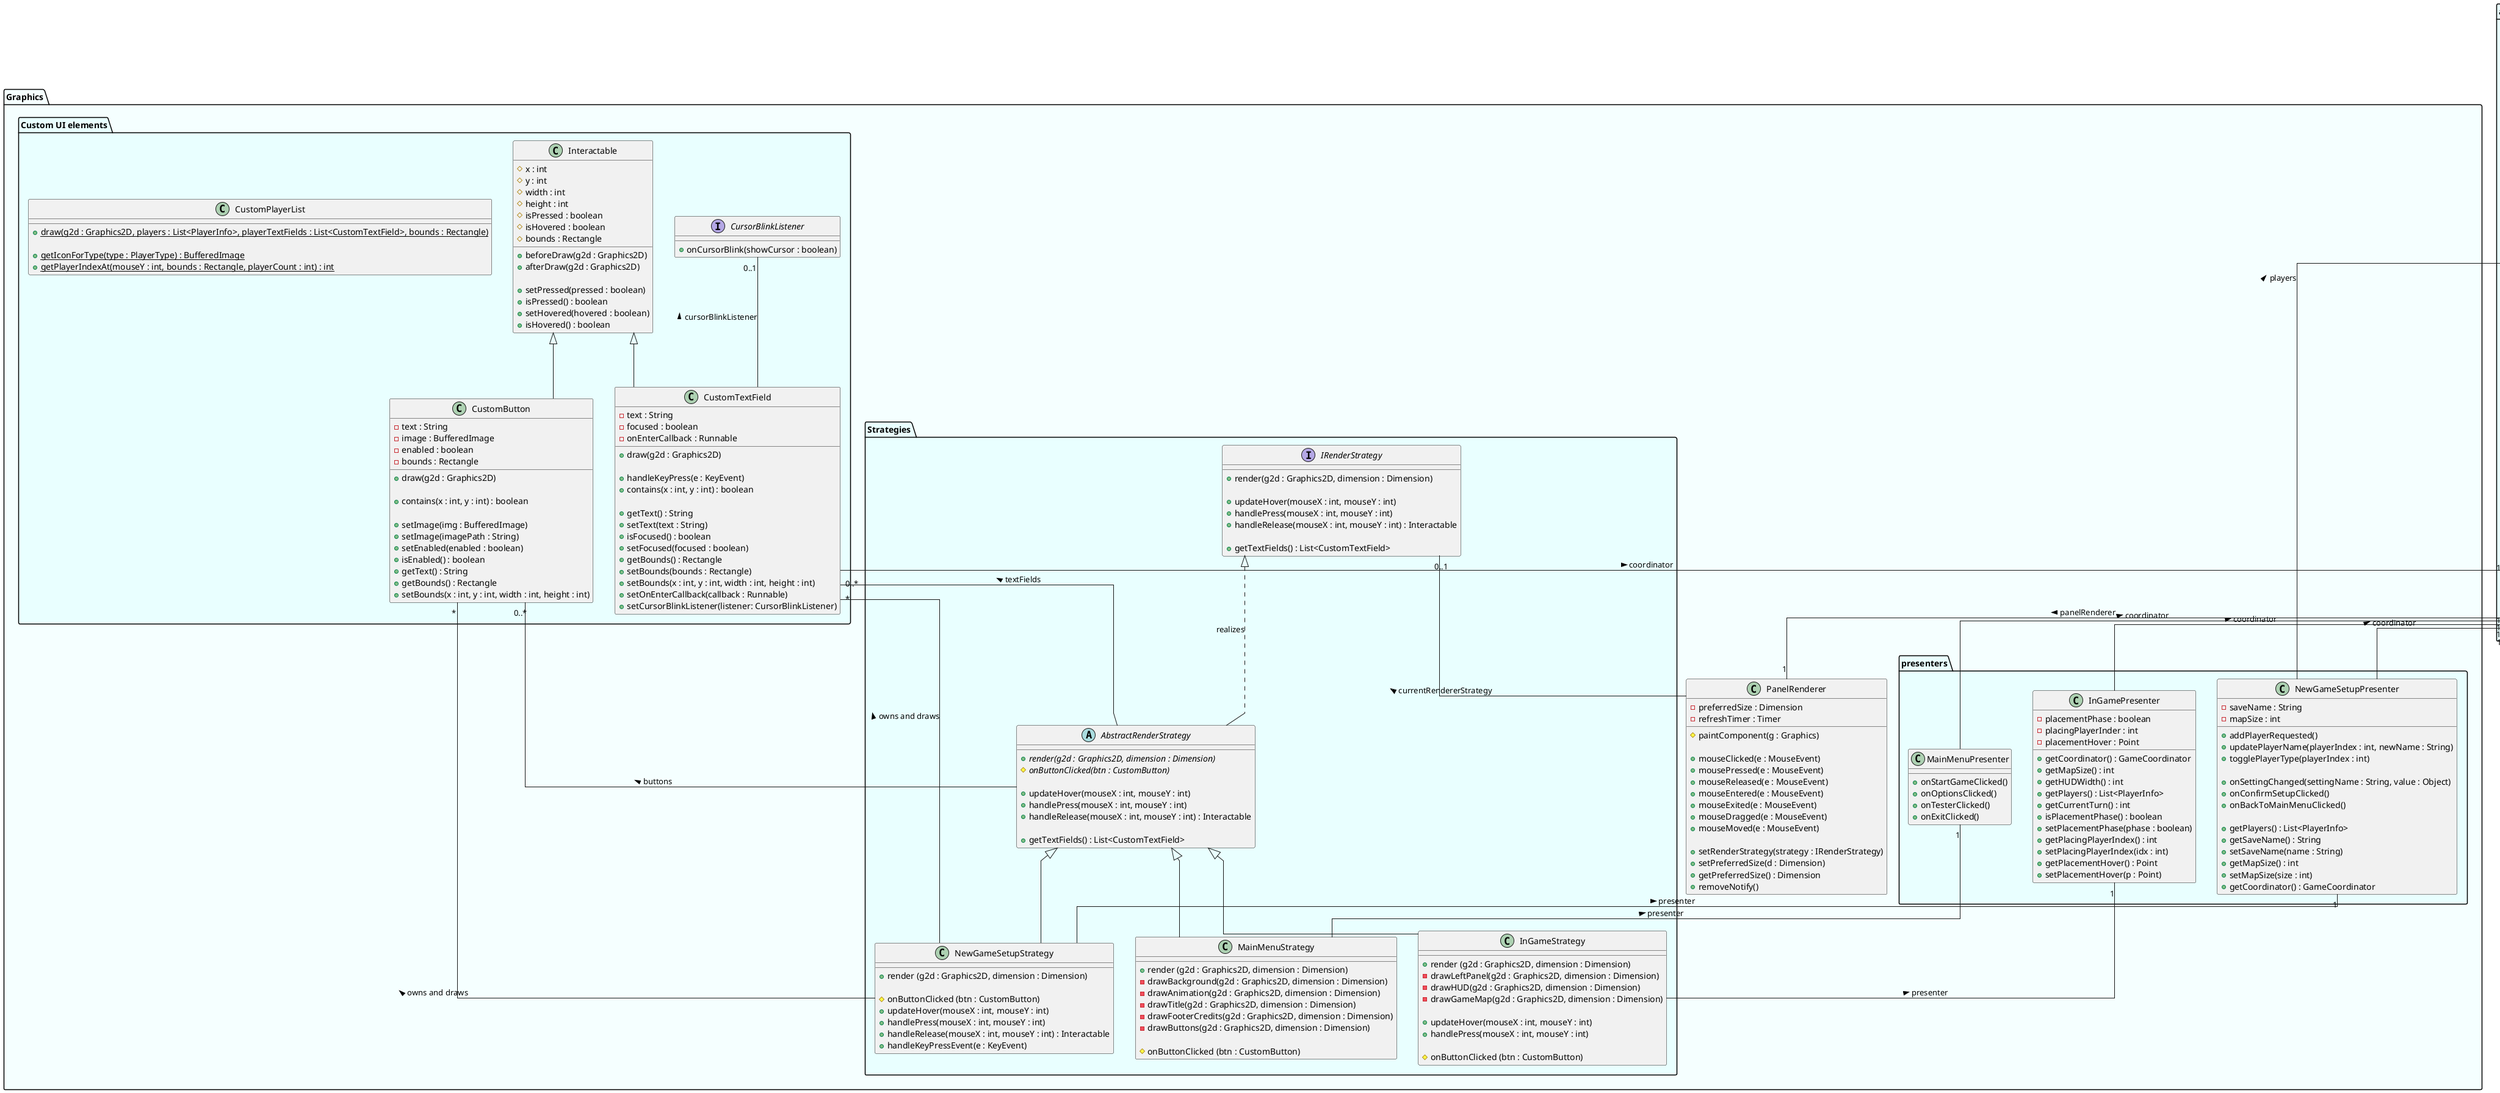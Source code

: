 @startuml

skinparam groupInheritance 3
skinparam linetype ortho

/'
Bizonyos részleteket mint pl. Interactable-nél az állapotváltozókat kihagytam
mivel az "túlságosan a részletekbe menne", elvesztené a class diagram jellegét,
ami az osztályok közötti viszonyokat mutatja meg, nem igazán azt, hogy mit hogyan
csinál egy adott osztály, mint például az állapot elmentést.
A getter-setter párosokhoz mindig tartozik egy mező vagy asszociáció. Ez azért is 
van, hogy ne is legyen az kérdés, hogy MIÉRT van ott az a getter v. getter-setter 
páros.
Bizonyos mezők mégis megmaradnak, mint x, y az Interactable-nál. Ez azért is van,
mivel segít az Interactable lényegének megértéséhez, ami egy UI widget 
("customUIElements") ősosztálya.

TL;DR hogy mi és mi nem kerül be az művészi kérdés. Igazándiból a fő 
kérdés az, hogy mennyire segít megérteni az osztályt az adott metódus,
mező.
'/
package app{
    struct PlayerInfo
    class GameCoordinator
}

package "Graphics" as graphics #f5ffff{
    package "Custom UI elements" as customUIElements #e9ffff {
        class Interactable{
            # x : int
            # y : int 
            # width : int
            # height : int 
            # isPressed : boolean
            # isHovered : boolean
            # bounds : Rectangle

            + beforeDraw(g2d : Graphics2D)
            + afterDraw(g2d : Graphics2D)

            + setPressed(pressed : boolean)
            + isPressed() : boolean
            + setHovered(hovered : boolean)
            + isHovered() : boolean
        }
        
        class CustomButton{
            - text : String
            - image : BufferedImage
            - enabled : boolean
            - bounds : Rectangle

            + draw(g2d : Graphics2D)

            + contains(x : int, y : int) : boolean

            + setImage(img : BufferedImage)
            + setImage(imagePath : String)
            + setEnabled(enabled : boolean)
            + isEnabled() : boolean
            + getText() : String
            + getBounds() : Rectangle
            + setBounds(x : int, y : int, width : int, height : int)
        }

        Interactable <|-- CustomButton

        interface CursorBlinkListener {
            + onCursorBlink(showCursor : boolean)
        }

        class CustomTextField{
            - text : String
            - focused : boolean
            - onEnterCallback : Runnable
            
            + draw(g2d : Graphics2D)

            + handleKeyPress(e : KeyEvent)
            + contains(x : int, y : int) : boolean

            + getText() : String
            + setText(text : String)
            + isFocused() : boolean
            + setFocused(focused : boolean)
            + getBounds() : Rectangle
            + setBounds(bounds : Rectangle)
            + setBounds(x : int, y : int, width : int, height : int)
            + setOnEnterCallback(callback : Runnable)
            + setCursorBlinkListener(listener: CursorBlinkListener)
        }

        Interactable <|-- CustomTextField
        CursorBlinkListener "0..1" -- CustomTextField : < cursorBlinkListener
        GameCoordinator "1" -- CustomTextField : < coordinator

        class CustomPlayerList {
            {static} + draw(g2d : Graphics2D, players : List<PlayerInfo>, playerTextFields : List<CustomTextField>, bounds : Rectangle)
            
            {static} + getIconForType(type : PlayerType) : BufferedImage
            {static} + getPlayerIndexAt(mouseY : int, bounds : Rectangle, playerCount : int) : int
        }
    }

    package presenters{
        class InGamePresenter
        class MainMenuPresenter
        class NewGameSetupPresenter
    }

    package "Strategies" as strategies #e9ffff {
        interface IRenderStrategy{
            + render(g2d : Graphics2D, dimension : Dimension)

            + updateHover(mouseX : int, mouseY : int)
            + handlePress(mouseX : int, mouseY : int)
            + handleRelease(mouseX : int, mouseY : int) : Interactable

            + getTextFields() : List<CustomTextField>
        }

        abstract class AbstractRenderStrategy {
            {abstract} + render(g2d : Graphics2D, dimension : Dimension)
            {abstract} # onButtonClicked(btn : CustomButton)

            + updateHover(mouseX : int, mouseY : int)
            + handlePress(mouseX : int, mouseY : int)
            + handleRelease(mouseX : int, mouseY : int) : Interactable

            + getTextFields() : List<CustomTextField>
        }

        IRenderStrategy <|.. AbstractRenderStrategy : realizes

        CustomButton "0..*" -- AbstractRenderStrategy : < buttons
        CustomTextField "0..*" -- AbstractRenderStrategy : < textFields

        class InGameStrategy {
            + render (g2d : Graphics2D, dimension : Dimension)
            - drawLeftPanel(g2d : Graphics2D, dimension : Dimension)
            - drawHUD(g2d : Graphics2D, dimension : Dimension)
            - drawGameMap(g2d : Graphics2D, dimension : Dimension)

            + updateHover(mouseX : int, mouseY : int)
            + handlePress(mouseX : int, mouseY : int)

            # onButtonClicked (btn : CustomButton)
        }

        AbstractRenderStrategy <|-- InGameStrategy
        InGamePresenter "1" -- InGameStrategy : < presenter

        class MainMenuStrategy {
            + render (g2d : Graphics2D, dimension : Dimension)
            - drawBackground(g2d : Graphics2D, dimension : Dimension)
            - drawAnimation(g2d : Graphics2D, dimension : Dimension)
            - drawTitle(g2d : Graphics2D, dimension : Dimension)
            - drawFooterCredits(g2d : Graphics2D, dimension : Dimension)
            - drawButtons(g2d : Graphics2D, dimension : Dimension)
            
            # onButtonClicked (btn : CustomButton)
        }

        AbstractRenderStrategy <|-- MainMenuStrategy
        MainMenuPresenter "1" -- MainMenuStrategy : < presenter


        class NewGameSetupStrategy {
            + render (g2d : Graphics2D, dimension : Dimension)
            
            # onButtonClicked (btn : CustomButton)
            + updateHover(mouseX : int, mouseY : int)
            + handlePress(mouseX : int, mouseY : int)
            + handleRelease(mouseX : int, mouseY : int) : Interactable
            + handleKeyPressEvent(e : KeyEvent)
        }

        AbstractRenderStrategy <|-- NewGameSetupStrategy
        NewGameSetupPresenter "1" -- NewGameSetupStrategy : < presenter
        CustomButton "*" -- NewGameSetupStrategy : < owns and draws
        CustomTextField "*" -- NewGameSetupStrategy : < owns and draws
    }


    package "Presenters" as presenters #e9ffff{
        class InGamePresenter {
            - placementPhase : boolean
            - placingPlayerInder : int
            - placementHover : Point

            + getCoordinator() : GameCoordinator
            + getMapSize() : int
            + getHUDWidth() : int 
            + getPlayers() : List<PlayerInfo>
            + getCurrentTurn() : int
            + isPlacementPhase() : boolean 
            + setPlacementPhase(phase : boolean)
            + getPlacingPlayerIndex() : int 
            + setPlacingPlayerIndex(idx : int)
            + getPlacementHover() : Point
            + setPlacementHover(p : Point)
        }
        GameCoordinator "1" -- InGamePresenter : < coordinator

        class MainMenuPresenter {
            + onStartGameClicked()
            + onOptionsClicked()
            + onTesterClicked()
            + onExitClicked()
        }
        GameCoordinator "1" -- MainMenuPresenter : < coordinator

        class NewGameSetupPresenter {
            - saveName : String 
            - mapSize : int

            + addPlayerRequested()
            + updatePlayerName(playerIndex : int, newName : String)
            + togglePlayerType(playerIndex : int)

            + onSettingChanged(settingName : String, value : Object)
            + onConfirmSetupClicked()
            + onBackToMainMenuClicked()

            + getPlayers() : List<PlayerInfo>
            + getSaveName() : String 
            + setSaveName(name : String)
            + getMapSize() : int 
            + setMapSize(size : int)
            + getCoordinator() : GameCoordinator
        }
        GameCoordinator "1" -- NewGameSetupPresenter : < coordinator
        PlayerInfo "0..*" -- NewGameSetupPresenter : < players
    }

    class PanelRenderer {
        - preferredSize : Dimension
        - refreshTimer : Timer

        # paintComponent(g : Graphics)
        
        + mouseClicked(e : MouseEvent)
        + mousePressed(e : MouseEvent)
        + mouseReleased(e : MouseEvent)
        + mouseEntered(e : MouseEvent)
        + mouseExited(e : MouseEvent)
        + mouseDragged(e : MouseEvent)
        + mouseMoved(e : MouseEvent)

        + setRenderStrategy(strategy : IRenderStrategy)
        + setPreferredSize(d : Dimension)
        + getPreferredSize() : Dimension
        + removeNotify()
    }

    IRenderStrategy "0..1" -- PanelRenderer : < currentRendererStrategy
}

package "App"as app #e9ffff {
    enum PlayerType{
        FUNGUS
        INSECT
    }

    struct PlayerInfo {
        - name : String
        + name() : String
        + type() : String
    }

    PlayerType "1" -- PlayerInfo : type

    class GameCoordinator {
        - mainFrame : JFrame

        - gameMap : Map
        - currentTurn : int

        + startApplication()
        + startGame(mapSize : int, players : List<PlayerInfo>, saveName : String)
        + showOptionsScreen()
        + exitApplication()
        + showMainMenu()
        + showNewGameSetupScreen()

        + repaint()

        + getMapSize() : int
        + getWindowWidth() : int
        + getWindowHeight() : int 
        + getHUDWidth() : int
        + getPlayers() : List<PlayerInfo>
        + getCurrentTurn() : int
        + setCurrentTurn(turn : int)
    }

    graphics.PanelRenderer "1" -- "1" GameCoordinator : < panelRenderer

    PlayerInfo "0..*" -- GameCoordinator : < players
}

@enduml
